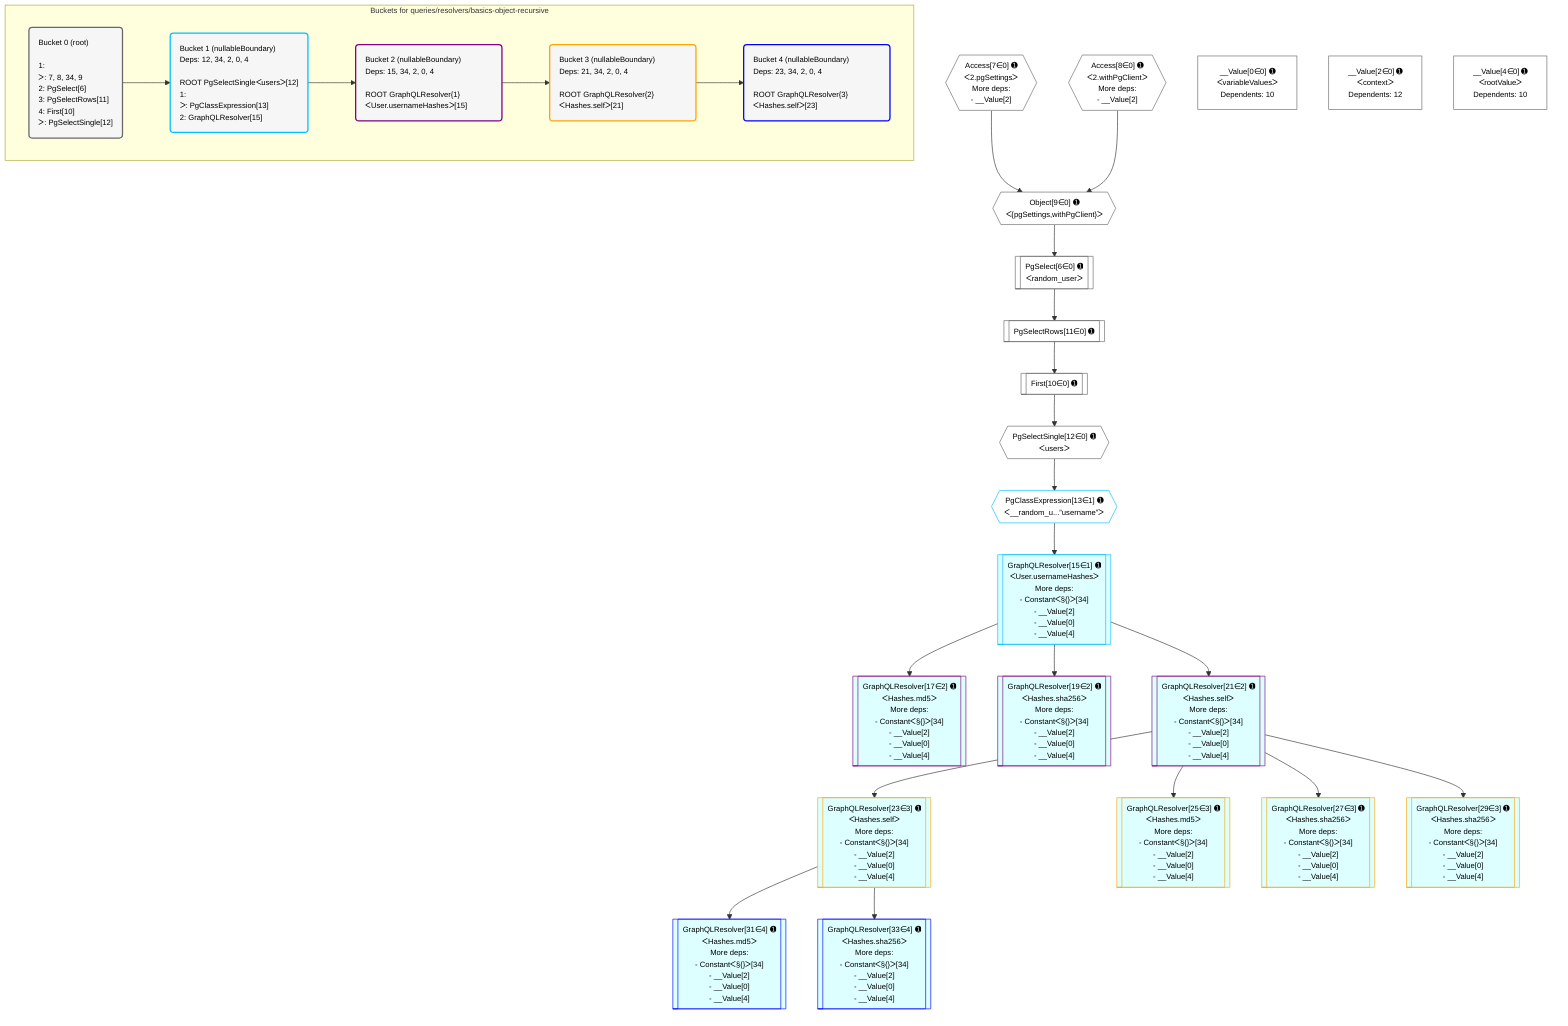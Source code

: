%%{init: {'themeVariables': { 'fontSize': '12px'}}}%%
graph TD
    classDef path fill:#eee,stroke:#000,color:#000
    classDef plan fill:#fff,stroke-width:1px,color:#000
    classDef itemplan fill:#fff,stroke-width:2px,color:#000
    classDef unbatchedplan fill:#dff,stroke-width:1px,color:#000
    classDef sideeffectplan fill:#fcc,stroke-width:2px,color:#000
    classDef bucket fill:#f6f6f6,color:#000,stroke-width:2px,text-align:left

    subgraph "Buckets for queries/resolvers/basics-object-recursive"
    Bucket0("Bucket 0 (root)<br /><br />1: <br />ᐳ: 7, 8, 34, 9<br />2: PgSelect[6]<br />3: PgSelectRows[11]<br />4: First[10]<br />ᐳ: PgSelectSingle[12]"):::bucket
    Bucket1("Bucket 1 (nullableBoundary)<br />Deps: 12, 34, 2, 0, 4<br /><br />ROOT PgSelectSingleᐸusersᐳ[12]<br />1: <br />ᐳ: PgClassExpression[13]<br />2: GraphQLResolver[15]"):::bucket
    Bucket2("Bucket 2 (nullableBoundary)<br />Deps: 15, 34, 2, 0, 4<br /><br />ROOT GraphQLResolver{1}ᐸUser.usernameHashesᐳ[15]"):::bucket
    Bucket3("Bucket 3 (nullableBoundary)<br />Deps: 21, 34, 2, 0, 4<br /><br />ROOT GraphQLResolver{2}ᐸHashes.selfᐳ[21]"):::bucket
    Bucket4("Bucket 4 (nullableBoundary)<br />Deps: 23, 34, 2, 0, 4<br /><br />ROOT GraphQLResolver{3}ᐸHashes.selfᐳ[23]"):::bucket
    end
    Bucket0 --> Bucket1
    Bucket1 --> Bucket2
    Bucket2 --> Bucket3
    Bucket3 --> Bucket4

    %% plan dependencies
    Object9{{"Object[9∈0] ➊<br />ᐸ{pgSettings,withPgClient}ᐳ"}}:::plan
    Access7{{"Access[7∈0] ➊<br />ᐸ2.pgSettingsᐳ<br />More deps:<br />- __Value[2]"}}:::plan
    Access8{{"Access[8∈0] ➊<br />ᐸ2.withPgClientᐳ<br />More deps:<br />- __Value[2]"}}:::plan
    Access7 & Access8 --> Object9
    PgSelect6[["PgSelect[6∈0] ➊<br />ᐸrandom_userᐳ"]]:::plan
    Object9 --> PgSelect6
    First10[["First[10∈0] ➊"]]:::plan
    PgSelectRows11[["PgSelectRows[11∈0] ➊"]]:::plan
    PgSelectRows11 --> First10
    PgSelect6 --> PgSelectRows11
    PgSelectSingle12{{"PgSelectSingle[12∈0] ➊<br />ᐸusersᐳ"}}:::plan
    First10 --> PgSelectSingle12
    __Value0["__Value[0∈0] ➊<br />ᐸvariableValuesᐳ<br />Dependents: 10"]:::plan
    __Value2["__Value[2∈0] ➊<br />ᐸcontextᐳ<br />Dependents: 12"]:::plan
    __Value4["__Value[4∈0] ➊<br />ᐸrootValueᐳ<br />Dependents: 10"]:::plan
    GraphQLResolver15[["GraphQLResolver[15∈1] ➊<br />ᐸUser.usernameHashesᐳ<br />More deps:<br />- Constantᐸ§{}ᐳ[34]<br />- __Value[2]<br />- __Value[0]<br />- __Value[4]"]]:::unbatchedplan
    PgClassExpression13{{"PgClassExpression[13∈1] ➊<br />ᐸ__random_u...”username”ᐳ"}}:::plan
    PgClassExpression13 --> GraphQLResolver15
    PgSelectSingle12 --> PgClassExpression13
    GraphQLResolver17[["GraphQLResolver[17∈2] ➊<br />ᐸHashes.md5ᐳ<br />More deps:<br />- Constantᐸ§{}ᐳ[34]<br />- __Value[2]<br />- __Value[0]<br />- __Value[4]"]]:::unbatchedplan
    GraphQLResolver15 --> GraphQLResolver17
    GraphQLResolver19[["GraphQLResolver[19∈2] ➊<br />ᐸHashes.sha256ᐳ<br />More deps:<br />- Constantᐸ§{}ᐳ[34]<br />- __Value[2]<br />- __Value[0]<br />- __Value[4]"]]:::unbatchedplan
    GraphQLResolver15 --> GraphQLResolver19
    GraphQLResolver21[["GraphQLResolver[21∈2] ➊<br />ᐸHashes.selfᐳ<br />More deps:<br />- Constantᐸ§{}ᐳ[34]<br />- __Value[2]<br />- __Value[0]<br />- __Value[4]"]]:::unbatchedplan
    GraphQLResolver15 --> GraphQLResolver21
    GraphQLResolver23[["GraphQLResolver[23∈3] ➊<br />ᐸHashes.selfᐳ<br />More deps:<br />- Constantᐸ§{}ᐳ[34]<br />- __Value[2]<br />- __Value[0]<br />- __Value[4]"]]:::unbatchedplan
    GraphQLResolver21 --> GraphQLResolver23
    GraphQLResolver25[["GraphQLResolver[25∈3] ➊<br />ᐸHashes.md5ᐳ<br />More deps:<br />- Constantᐸ§{}ᐳ[34]<br />- __Value[2]<br />- __Value[0]<br />- __Value[4]"]]:::unbatchedplan
    GraphQLResolver21 --> GraphQLResolver25
    GraphQLResolver27[["GraphQLResolver[27∈3] ➊<br />ᐸHashes.sha256ᐳ<br />More deps:<br />- Constantᐸ§{}ᐳ[34]<br />- __Value[2]<br />- __Value[0]<br />- __Value[4]"]]:::unbatchedplan
    GraphQLResolver21 --> GraphQLResolver27
    GraphQLResolver29[["GraphQLResolver[29∈3] ➊<br />ᐸHashes.sha256ᐳ<br />More deps:<br />- Constantᐸ§{}ᐳ[34]<br />- __Value[2]<br />- __Value[0]<br />- __Value[4]"]]:::unbatchedplan
    GraphQLResolver21 --> GraphQLResolver29
    GraphQLResolver31[["GraphQLResolver[31∈4] ➊<br />ᐸHashes.md5ᐳ<br />More deps:<br />- Constantᐸ§{}ᐳ[34]<br />- __Value[2]<br />- __Value[0]<br />- __Value[4]"]]:::unbatchedplan
    GraphQLResolver23 --> GraphQLResolver31
    GraphQLResolver33[["GraphQLResolver[33∈4] ➊<br />ᐸHashes.sha256ᐳ<br />More deps:<br />- Constantᐸ§{}ᐳ[34]<br />- __Value[2]<br />- __Value[0]<br />- __Value[4]"]]:::unbatchedplan
    GraphQLResolver23 --> GraphQLResolver33

    %% define steps
    classDef bucket0 stroke:#696969
    class Bucket0,__Value0,__Value2,__Value4,PgSelect6,Access7,Access8,Object9,First10,PgSelectRows11,PgSelectSingle12 bucket0
    classDef bucket1 stroke:#00bfff
    class Bucket1,PgClassExpression13,GraphQLResolver15 bucket1
    classDef bucket2 stroke:#7f007f
    class Bucket2,GraphQLResolver17,GraphQLResolver19,GraphQLResolver21 bucket2
    classDef bucket3 stroke:#ffa500
    class Bucket3,GraphQLResolver23,GraphQLResolver25,GraphQLResolver27,GraphQLResolver29 bucket3
    classDef bucket4 stroke:#0000ff
    class Bucket4,GraphQLResolver31,GraphQLResolver33 bucket4